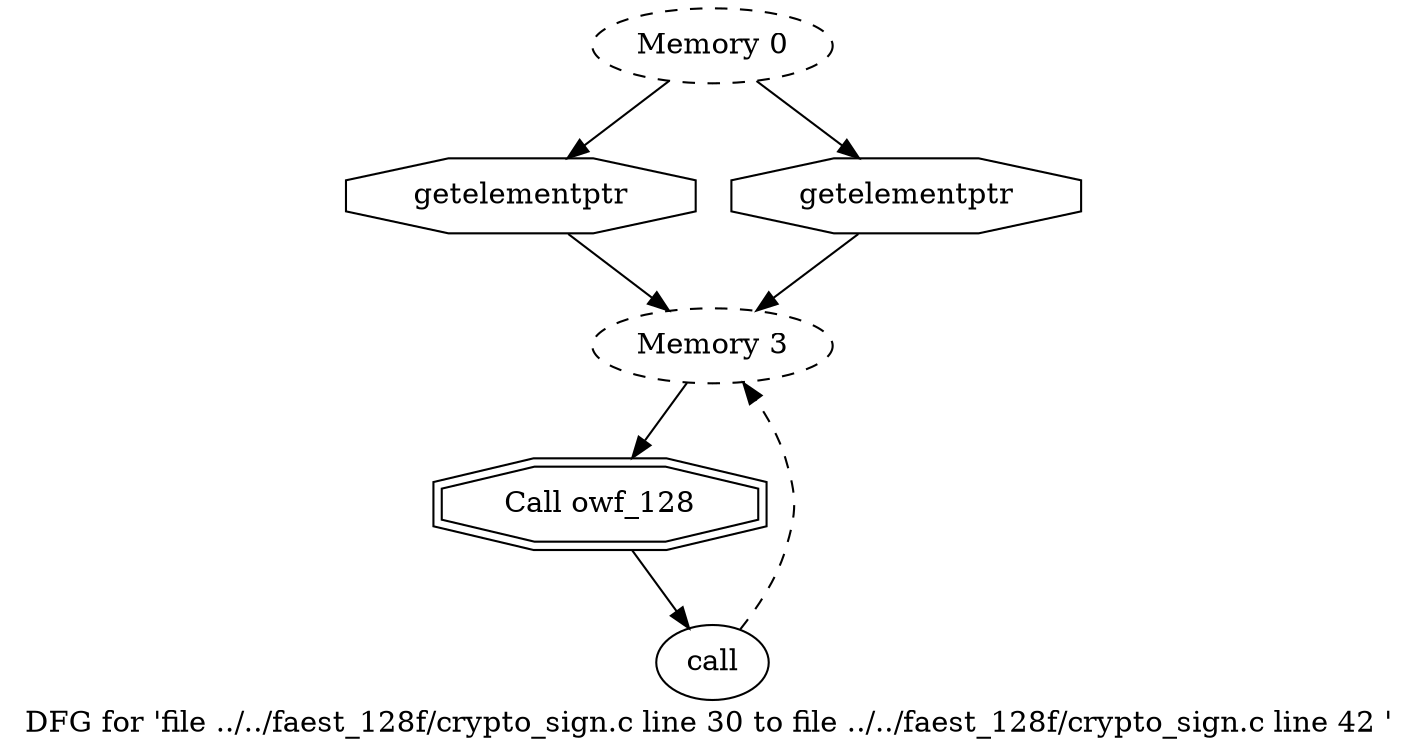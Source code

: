 digraph "DFG for 'file ../../faest_128f/crypto_sign.c line 30 to file ../../faest_128f/crypto_sign.c line 42 '  "{
label="DFG for 'file ../../faest_128f/crypto_sign.c line 30 to file ../../faest_128f/crypto_sign.c line 42 ' ";
node_138[shape=octagon,style=solid,label="getelementptr"]
node_134[shape=ellipse,style=dashed,label="Memory 3"]
"node_138"->"node_134"
node_137[shape=doubleoctagon,style=solid,label="Call owf_128"]
node_136[shape=ellipse,style=solid,label="call"]
"node_137"->"node_136"
"node_136"->"node_134" [style=dashed]
node_135[shape=octagon,style=solid,label="getelementptr"]
"node_135"->"node_134"
"node_134"->"node_137"
node_133[shape=ellipse,style=dashed,label="Memory 0"]
"node_133"->"node_138"
"node_133"->"node_135"
}

